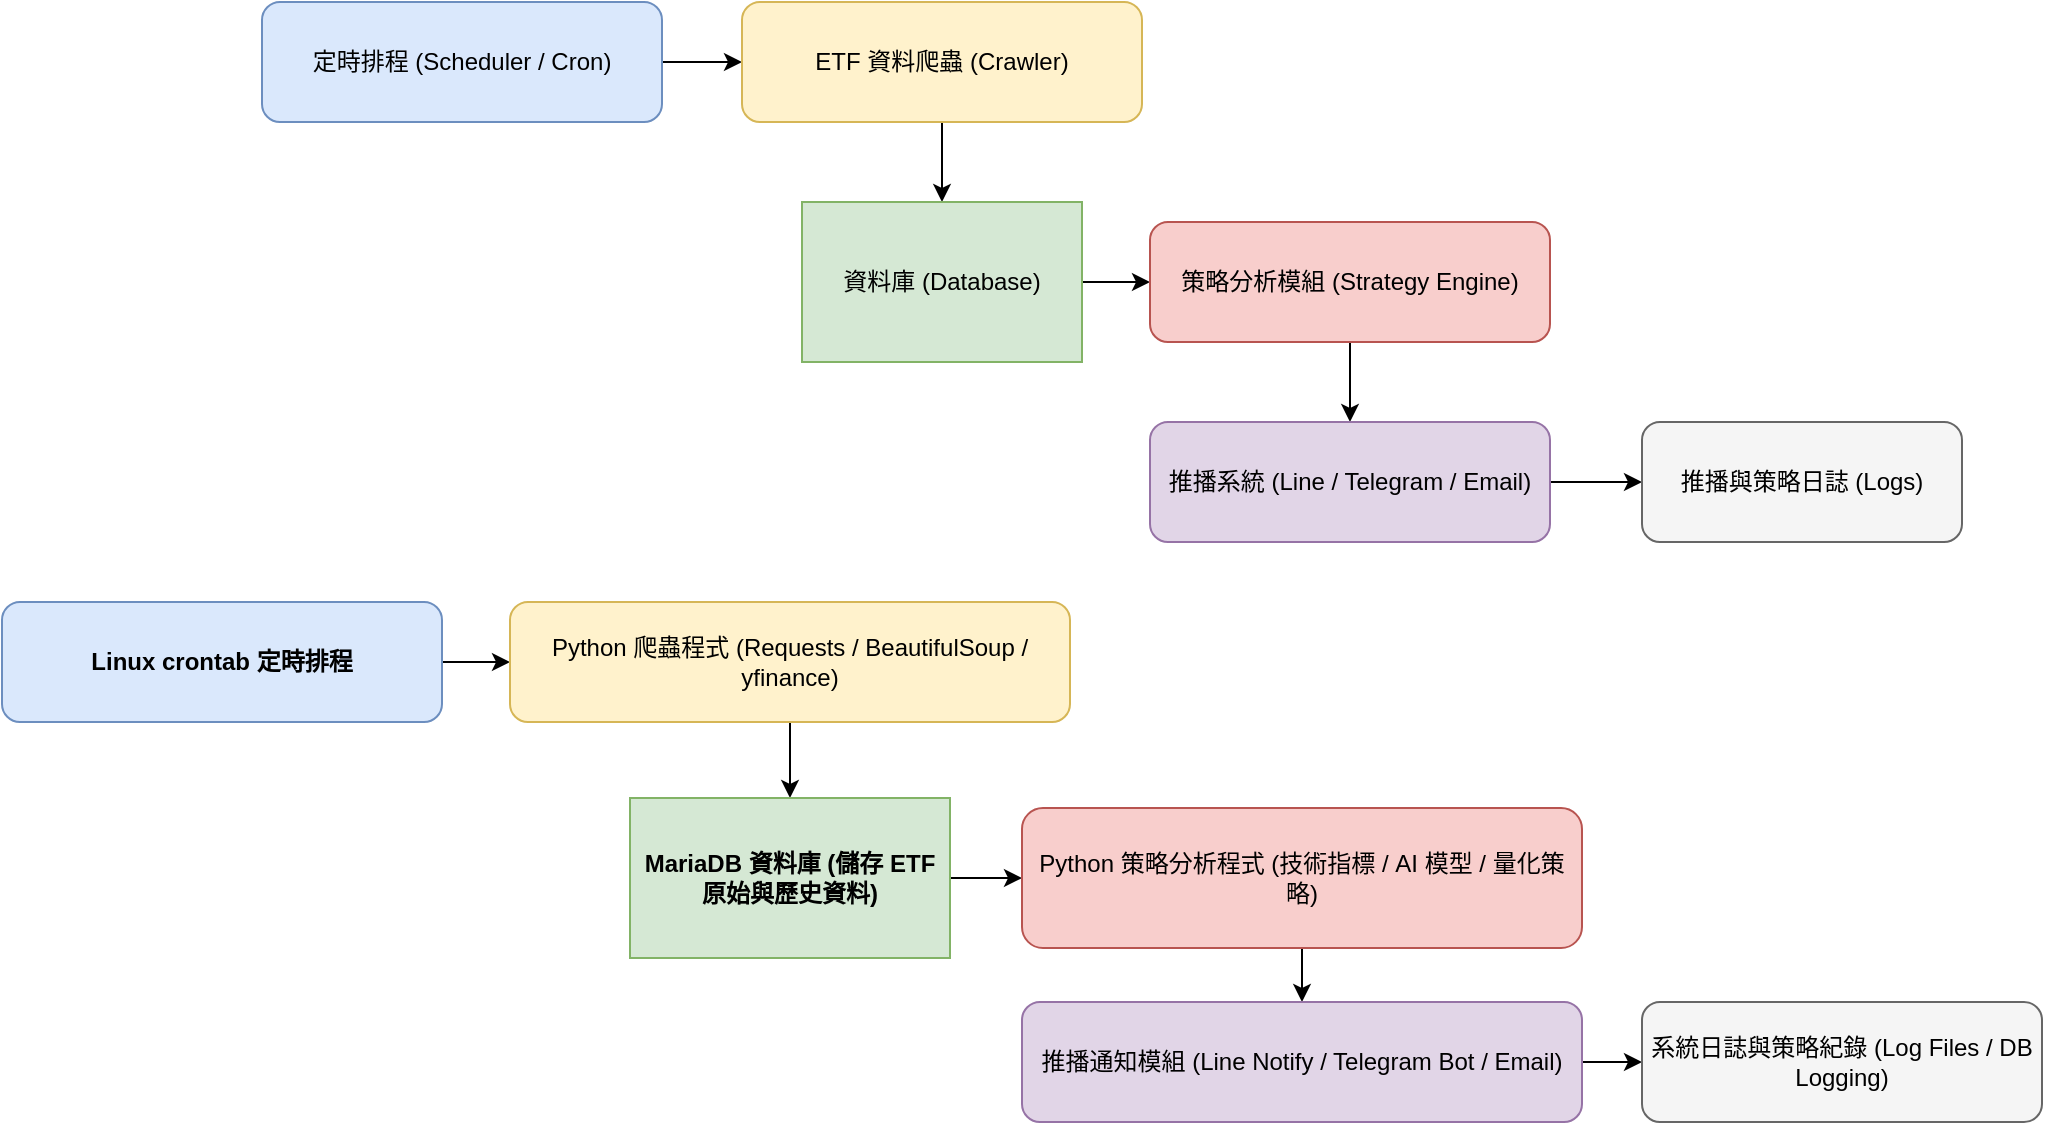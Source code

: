 <mxfile version="28.2.7" pages="2">
  <diagram name="第 1 页" id="e1eu8ANfMj5BspgB04Xx">
    <mxGraphModel dx="99839" dy="69748" grid="1" gridSize="10" guides="1" tooltips="1" connect="1" arrows="1" fold="1" page="1" pageScale="1" pageWidth="827" pageHeight="1169" math="0" shadow="0">
      <root>
        <mxCell id="0" />
        <mxCell id="1" parent="0" />
        <mxCell id="eaGk7KJobidhM5K8VxzF-12" value="" style="edgeStyle=orthogonalEdgeStyle;rounded=0;orthogonalLoop=1;jettySize=auto;html=1;" edge="1" parent="1" source="eaGk7KJobidhM5K8VxzF-1" target="eaGk7KJobidhM5K8VxzF-2">
          <mxGeometry relative="1" as="geometry" />
        </mxCell>
        <mxCell id="eaGk7KJobidhM5K8VxzF-1" value="定時排程 (Scheduler / Cron)" style="rounded=1;whiteSpace=wrap;html=1;fillColor=#dae8fc;strokeColor=#6c8ebf;" vertex="1" parent="1">
          <mxGeometry x="-170" y="-30" width="200" height="60" as="geometry" />
        </mxCell>
        <mxCell id="eaGk7KJobidhM5K8VxzF-13" value="" style="edgeStyle=orthogonalEdgeStyle;rounded=0;orthogonalLoop=1;jettySize=auto;html=1;" edge="1" parent="1" source="eaGk7KJobidhM5K8VxzF-2" target="eaGk7KJobidhM5K8VxzF-3">
          <mxGeometry relative="1" as="geometry" />
        </mxCell>
        <mxCell id="eaGk7KJobidhM5K8VxzF-2" value="ETF 資料爬蟲 (Crawler)" style="rounded=1;whiteSpace=wrap;html=1;fillColor=#fff2cc;strokeColor=#d6b656;" vertex="1" parent="1">
          <mxGeometry x="70" y="-30" width="200" height="60" as="geometry" />
        </mxCell>
        <mxCell id="eaGk7KJobidhM5K8VxzF-14" value="" style="edgeStyle=orthogonalEdgeStyle;rounded=0;orthogonalLoop=1;jettySize=auto;html=1;" edge="1" parent="1" source="eaGk7KJobidhM5K8VxzF-3" target="eaGk7KJobidhM5K8VxzF-4">
          <mxGeometry relative="1" as="geometry" />
        </mxCell>
        <mxCell id="eaGk7KJobidhM5K8VxzF-3" value="資料庫 (Database)" style="shape=database;whiteSpace=wrap;html=1;fillColor=#d5e8d4;strokeColor=#82b366;" vertex="1" parent="1">
          <mxGeometry x="100" y="70" width="140" height="80" as="geometry" />
        </mxCell>
        <mxCell id="eaGk7KJobidhM5K8VxzF-15" value="" style="edgeStyle=orthogonalEdgeStyle;rounded=0;orthogonalLoop=1;jettySize=auto;html=1;" edge="1" parent="1" source="eaGk7KJobidhM5K8VxzF-4" target="eaGk7KJobidhM5K8VxzF-5">
          <mxGeometry relative="1" as="geometry" />
        </mxCell>
        <mxCell id="eaGk7KJobidhM5K8VxzF-4" value="策略分析模組 (Strategy Engine)" style="rounded=1;whiteSpace=wrap;html=1;fillColor=#f8cecc;strokeColor=#b85450;" vertex="1" parent="1">
          <mxGeometry x="274" y="80" width="200" height="60" as="geometry" />
        </mxCell>
        <mxCell id="eaGk7KJobidhM5K8VxzF-16" value="" style="edgeStyle=orthogonalEdgeStyle;rounded=0;orthogonalLoop=1;jettySize=auto;html=1;" edge="1" parent="1" source="eaGk7KJobidhM5K8VxzF-5" target="eaGk7KJobidhM5K8VxzF-6">
          <mxGeometry relative="1" as="geometry" />
        </mxCell>
        <mxCell id="eaGk7KJobidhM5K8VxzF-5" value="推播系統 (Line / Telegram / Email)" style="rounded=1;whiteSpace=wrap;html=1;fillColor=#e1d5e7;strokeColor=#9673a6;" vertex="1" parent="1">
          <mxGeometry x="274" y="180" width="200" height="60" as="geometry" />
        </mxCell>
        <mxCell id="eaGk7KJobidhM5K8VxzF-6" value="推播與策略日誌 (Logs)" style="rounded=1;whiteSpace=wrap;html=1;fillColor=#f5f5f5;strokeColor=#666666;" vertex="1" parent="1">
          <mxGeometry x="520" y="180" width="160" height="60" as="geometry" />
        </mxCell>
        <mxCell id="eaGk7KJobidhM5K8VxzF-7" style="edgeStyle=orthogonalEdgeStyle;rounded=0;orthogonalLoop=1;jettySize=auto;html=1;endArrow=block;" edge="1" parent="1" source="eaGk7KJobidhM5K8VxzF-1" target="eaGk7KJobidhM5K8VxzF-2" />
        <mxCell id="eaGk7KJobidhM5K8VxzF-8" style="edgeStyle=orthogonalEdgeStyle;rounded=0;orthogonalLoop=1;jettySize=auto;html=1;endArrow=block;" edge="1" parent="1" source="eaGk7KJobidhM5K8VxzF-2" target="eaGk7KJobidhM5K8VxzF-3" />
        <mxCell id="eaGk7KJobidhM5K8VxzF-9" style="edgeStyle=orthogonalEdgeStyle;rounded=0;orthogonalLoop=1;jettySize=auto;html=1;endArrow=block;" edge="1" parent="1" source="eaGk7KJobidhM5K8VxzF-3" target="eaGk7KJobidhM5K8VxzF-4" />
        <mxCell id="eaGk7KJobidhM5K8VxzF-10" style="edgeStyle=orthogonalEdgeStyle;rounded=0;orthogonalLoop=1;jettySize=auto;html=1;endArrow=block;" edge="1" parent="1" source="eaGk7KJobidhM5K8VxzF-4" target="eaGk7KJobidhM5K8VxzF-5" />
        <mxCell id="eaGk7KJobidhM5K8VxzF-11" style="edgeStyle=orthogonalEdgeStyle;rounded=0;orthogonalLoop=1;jettySize=auto;html=1;endArrow=block;" edge="1" parent="1" source="eaGk7KJobidhM5K8VxzF-5" target="eaGk7KJobidhM5K8VxzF-6" />
        <mxCell id="eaGk7KJobidhM5K8VxzF-29" value="" style="edgeStyle=orthogonalEdgeStyle;rounded=0;orthogonalLoop=1;jettySize=auto;html=1;" edge="1" parent="1" source="eaGk7KJobidhM5K8VxzF-17" target="eaGk7KJobidhM5K8VxzF-18">
          <mxGeometry relative="1" as="geometry" />
        </mxCell>
        <mxCell id="eaGk7KJobidhM5K8VxzF-17" value="Linux crontab 定時排程" style="rounded=1;whiteSpace=wrap;html=1;fillColor=#dae8fc;strokeColor=#6c8ebf;fontStyle=1" vertex="1" parent="1">
          <mxGeometry x="-300" y="270" width="220" height="60" as="geometry" />
        </mxCell>
        <mxCell id="eaGk7KJobidhM5K8VxzF-31" value="" style="edgeStyle=orthogonalEdgeStyle;rounded=0;orthogonalLoop=1;jettySize=auto;html=1;" edge="1" parent="1" source="eaGk7KJobidhM5K8VxzF-18" target="eaGk7KJobidhM5K8VxzF-19">
          <mxGeometry relative="1" as="geometry" />
        </mxCell>
        <mxCell id="eaGk7KJobidhM5K8VxzF-18" value="Python 爬蟲程式 (Requests / BeautifulSoup / yfinance)" style="rounded=1;whiteSpace=wrap;html=1;fillColor=#fff2cc;strokeColor=#d6b656;" vertex="1" parent="1">
          <mxGeometry x="-46" y="270" width="280" height="60" as="geometry" />
        </mxCell>
        <mxCell id="eaGk7KJobidhM5K8VxzF-32" value="" style="edgeStyle=orthogonalEdgeStyle;rounded=0;orthogonalLoop=1;jettySize=auto;html=1;" edge="1" parent="1" source="eaGk7KJobidhM5K8VxzF-19" target="eaGk7KJobidhM5K8VxzF-20">
          <mxGeometry relative="1" as="geometry" />
        </mxCell>
        <mxCell id="eaGk7KJobidhM5K8VxzF-19" value="MariaDB 資料庫 (儲存 ETF 原始與歷史資料)" style="shape=database;whiteSpace=wrap;html=1;fillColor=#d5e8d4;strokeColor=#82b366;fontStyle=1" vertex="1" parent="1">
          <mxGeometry x="14" y="368" width="160" height="80" as="geometry" />
        </mxCell>
        <mxCell id="eaGk7KJobidhM5K8VxzF-36" value="" style="edgeStyle=orthogonalEdgeStyle;rounded=0;orthogonalLoop=1;jettySize=auto;html=1;" edge="1" parent="1" source="eaGk7KJobidhM5K8VxzF-20" target="eaGk7KJobidhM5K8VxzF-21">
          <mxGeometry relative="1" as="geometry" />
        </mxCell>
        <mxCell id="eaGk7KJobidhM5K8VxzF-20" value="Python 策略分析程式 (技術指標 / AI 模型 / 量化策略)" style="rounded=1;whiteSpace=wrap;html=1;fillColor=#f8cecc;strokeColor=#b85450;" vertex="1" parent="1">
          <mxGeometry x="210" y="373" width="280" height="70" as="geometry" />
        </mxCell>
        <mxCell id="eaGk7KJobidhM5K8VxzF-37" value="" style="edgeStyle=orthogonalEdgeStyle;rounded=0;orthogonalLoop=1;jettySize=auto;html=1;" edge="1" parent="1" source="eaGk7KJobidhM5K8VxzF-21" target="eaGk7KJobidhM5K8VxzF-22">
          <mxGeometry relative="1" as="geometry" />
        </mxCell>
        <mxCell id="eaGk7KJobidhM5K8VxzF-21" value="推播通知模組 (Line Notify / Telegram Bot / Email)" style="rounded=1;whiteSpace=wrap;html=1;fillColor=#e1d5e7;strokeColor=#9673a6;" vertex="1" parent="1">
          <mxGeometry x="210" y="470" width="280" height="60" as="geometry" />
        </mxCell>
        <mxCell id="eaGk7KJobidhM5K8VxzF-22" value="系統日誌與策略紀錄 (Log Files / DB Logging)" style="rounded=1;whiteSpace=wrap;html=1;fillColor=#f5f5f5;strokeColor=#666666;" vertex="1" parent="1">
          <mxGeometry x="520" y="470" width="200" height="60" as="geometry" />
        </mxCell>
        <mxCell id="eaGk7KJobidhM5K8VxzF-23" style="edgeStyle=orthogonalEdgeStyle;rounded=0;jettySize=auto;html=1;endArrow=block;" edge="1" parent="1" source="eaGk7KJobidhM5K8VxzF-17" target="eaGk7KJobidhM5K8VxzF-18" />
        <mxCell id="eaGk7KJobidhM5K8VxzF-24" style="edgeStyle=orthogonalEdgeStyle;rounded=0;jettySize=auto;html=1;endArrow=block;" edge="1" parent="1" source="eaGk7KJobidhM5K8VxzF-18" target="eaGk7KJobidhM5K8VxzF-19" />
        <mxCell id="eaGk7KJobidhM5K8VxzF-25" style="edgeStyle=orthogonalEdgeStyle;rounded=0;jettySize=auto;html=1;endArrow=block;" edge="1" parent="1" source="eaGk7KJobidhM5K8VxzF-19" target="eaGk7KJobidhM5K8VxzF-20" />
        <mxCell id="eaGk7KJobidhM5K8VxzF-26" style="edgeStyle=orthogonalEdgeStyle;rounded=0;jettySize=auto;html=1;endArrow=block;" edge="1" parent="1" source="eaGk7KJobidhM5K8VxzF-20" target="eaGk7KJobidhM5K8VxzF-21" />
        <mxCell id="eaGk7KJobidhM5K8VxzF-27" style="edgeStyle=orthogonalEdgeStyle;rounded=0;jettySize=auto;html=1;endArrow=block;" edge="1" parent="1" source="eaGk7KJobidhM5K8VxzF-21" target="eaGk7KJobidhM5K8VxzF-22" />
      </root>
    </mxGraphModel>
  </diagram>
  <diagram id="zcMs1uFm2F1gGRE9nIq7" name="第 2 页">
    <mxGraphModel dx="1057" dy="628" grid="1" gridSize="10" guides="1" tooltips="1" connect="1" arrows="1" fold="1" page="1" pageScale="1" pageWidth="827" pageHeight="1169" math="0" shadow="0">
      <root>
        <mxCell id="0" />
        <mxCell id="1" parent="0" />
      </root>
    </mxGraphModel>
  </diagram>
</mxfile>
